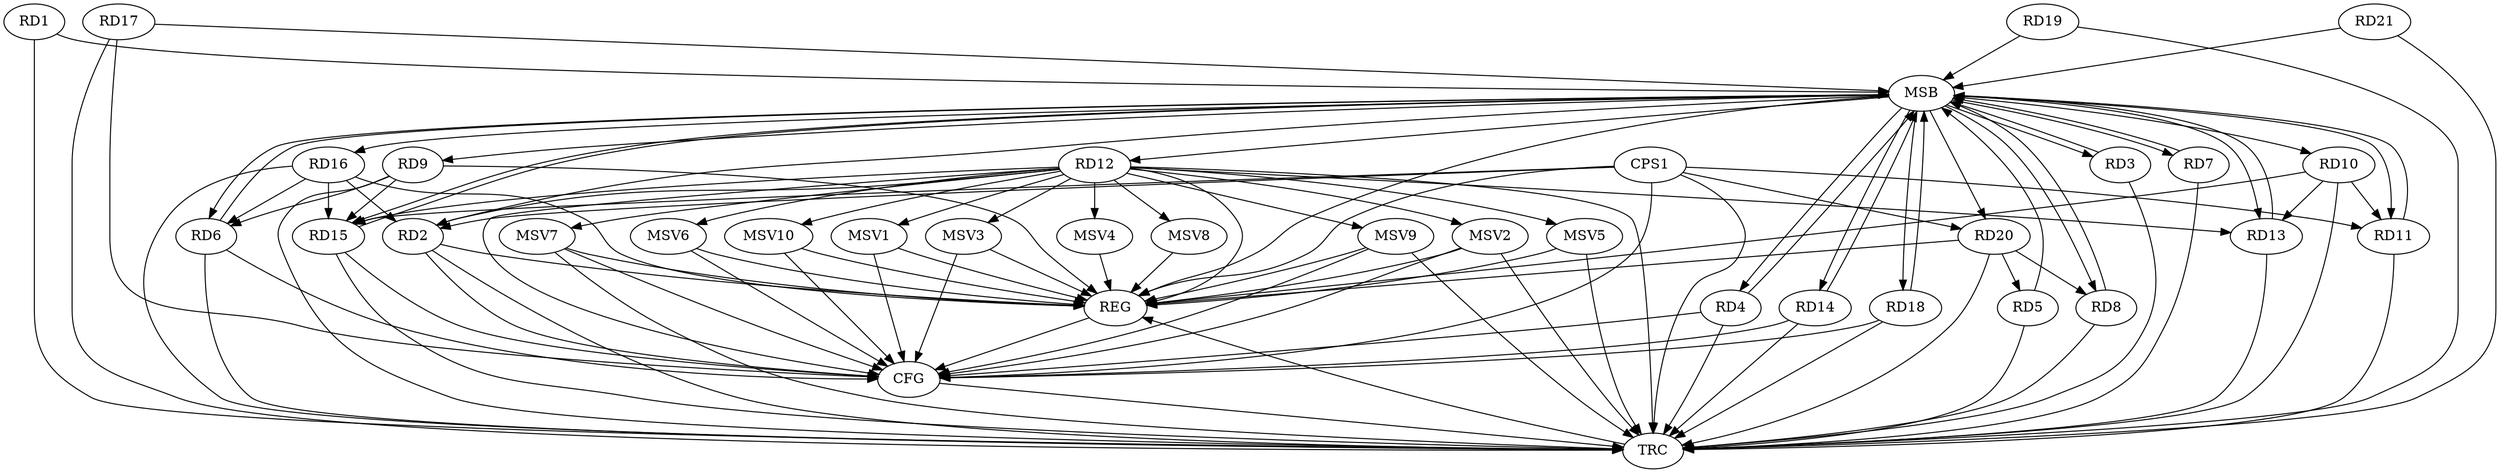strict digraph G {
  RD1 [ label="RD1" ];
  RD2 [ label="RD2" ];
  RD3 [ label="RD3" ];
  RD4 [ label="RD4" ];
  RD5 [ label="RD5" ];
  RD6 [ label="RD6" ];
  RD7 [ label="RD7" ];
  RD8 [ label="RD8" ];
  RD9 [ label="RD9" ];
  RD10 [ label="RD10" ];
  RD11 [ label="RD11" ];
  RD12 [ label="RD12" ];
  RD13 [ label="RD13" ];
  RD14 [ label="RD14" ];
  RD15 [ label="RD15" ];
  RD16 [ label="RD16" ];
  RD17 [ label="RD17" ];
  RD18 [ label="RD18" ];
  RD19 [ label="RD19" ];
  RD20 [ label="RD20" ];
  RD21 [ label="RD21" ];
  CPS1 [ label="CPS1" ];
  REG [ label="REG" ];
  MSB [ label="MSB" ];
  CFG [ label="CFG" ];
  TRC [ label="TRC" ];
  MSV1 [ label="MSV1" ];
  MSV2 [ label="MSV2" ];
  MSV3 [ label="MSV3" ];
  MSV4 [ label="MSV4" ];
  MSV5 [ label="MSV5" ];
  MSV6 [ label="MSV6" ];
  MSV7 [ label="MSV7" ];
  MSV8 [ label="MSV8" ];
  MSV9 [ label="MSV9" ];
  MSV10 [ label="MSV10" ];
  RD12 -> RD2;
  RD16 -> RD2;
  RD20 -> RD5;
  RD9 -> RD6;
  RD16 -> RD6;
  RD20 -> RD8;
  RD9 -> RD15;
  RD10 -> RD11;
  RD10 -> RD13;
  RD12 -> RD13;
  RD12 -> RD15;
  RD16 -> RD15;
  CPS1 -> RD2;
  CPS1 -> RD11;
  CPS1 -> RD20;
  CPS1 -> RD15;
  RD2 -> REG;
  RD9 -> REG;
  RD10 -> REG;
  RD12 -> REG;
  RD16 -> REG;
  RD20 -> REG;
  CPS1 -> REG;
  RD1 -> MSB;
  MSB -> RD18;
  MSB -> REG;
  RD3 -> MSB;
  MSB -> RD4;
  MSB -> RD16;
  RD4 -> MSB;
  MSB -> RD3;
  MSB -> RD15;
  RD5 -> MSB;
  MSB -> RD11;
  MSB -> RD13;
  RD6 -> MSB;
  MSB -> RD2;
  MSB -> RD10;
  MSB -> RD14;
  MSB -> RD20;
  RD7 -> MSB;
  RD8 -> MSB;
  MSB -> RD7;
  RD11 -> MSB;
  RD13 -> MSB;
  RD14 -> MSB;
  RD15 -> MSB;
  MSB -> RD6;
  MSB -> RD12;
  RD17 -> MSB;
  RD18 -> MSB;
  MSB -> RD9;
  RD19 -> MSB;
  RD21 -> MSB;
  MSB -> RD8;
  RD15 -> CFG;
  RD17 -> CFG;
  RD4 -> CFG;
  RD18 -> CFG;
  RD2 -> CFG;
  CPS1 -> CFG;
  RD12 -> CFG;
  RD6 -> CFG;
  RD14 -> CFG;
  REG -> CFG;
  RD1 -> TRC;
  RD2 -> TRC;
  RD3 -> TRC;
  RD4 -> TRC;
  RD5 -> TRC;
  RD6 -> TRC;
  RD7 -> TRC;
  RD8 -> TRC;
  RD9 -> TRC;
  RD10 -> TRC;
  RD11 -> TRC;
  RD12 -> TRC;
  RD13 -> TRC;
  RD14 -> TRC;
  RD15 -> TRC;
  RD16 -> TRC;
  RD17 -> TRC;
  RD18 -> TRC;
  RD19 -> TRC;
  RD20 -> TRC;
  RD21 -> TRC;
  CPS1 -> TRC;
  CFG -> TRC;
  TRC -> REG;
  RD12 -> MSV1;
  MSV1 -> REG;
  MSV1 -> CFG;
  RD12 -> MSV2;
  RD12 -> MSV3;
  MSV2 -> REG;
  MSV2 -> TRC;
  MSV2 -> CFG;
  MSV3 -> REG;
  MSV3 -> CFG;
  RD12 -> MSV4;
  MSV4 -> REG;
  RD12 -> MSV5;
  MSV5 -> REG;
  MSV5 -> TRC;
  RD12 -> MSV6;
  RD12 -> MSV7;
  MSV6 -> REG;
  MSV6 -> CFG;
  MSV7 -> REG;
  MSV7 -> TRC;
  MSV7 -> CFG;
  RD12 -> MSV8;
  MSV8 -> REG;
  RD12 -> MSV9;
  MSV9 -> REG;
  MSV9 -> TRC;
  MSV9 -> CFG;
  RD12 -> MSV10;
  MSV10 -> REG;
  MSV10 -> CFG;
}
